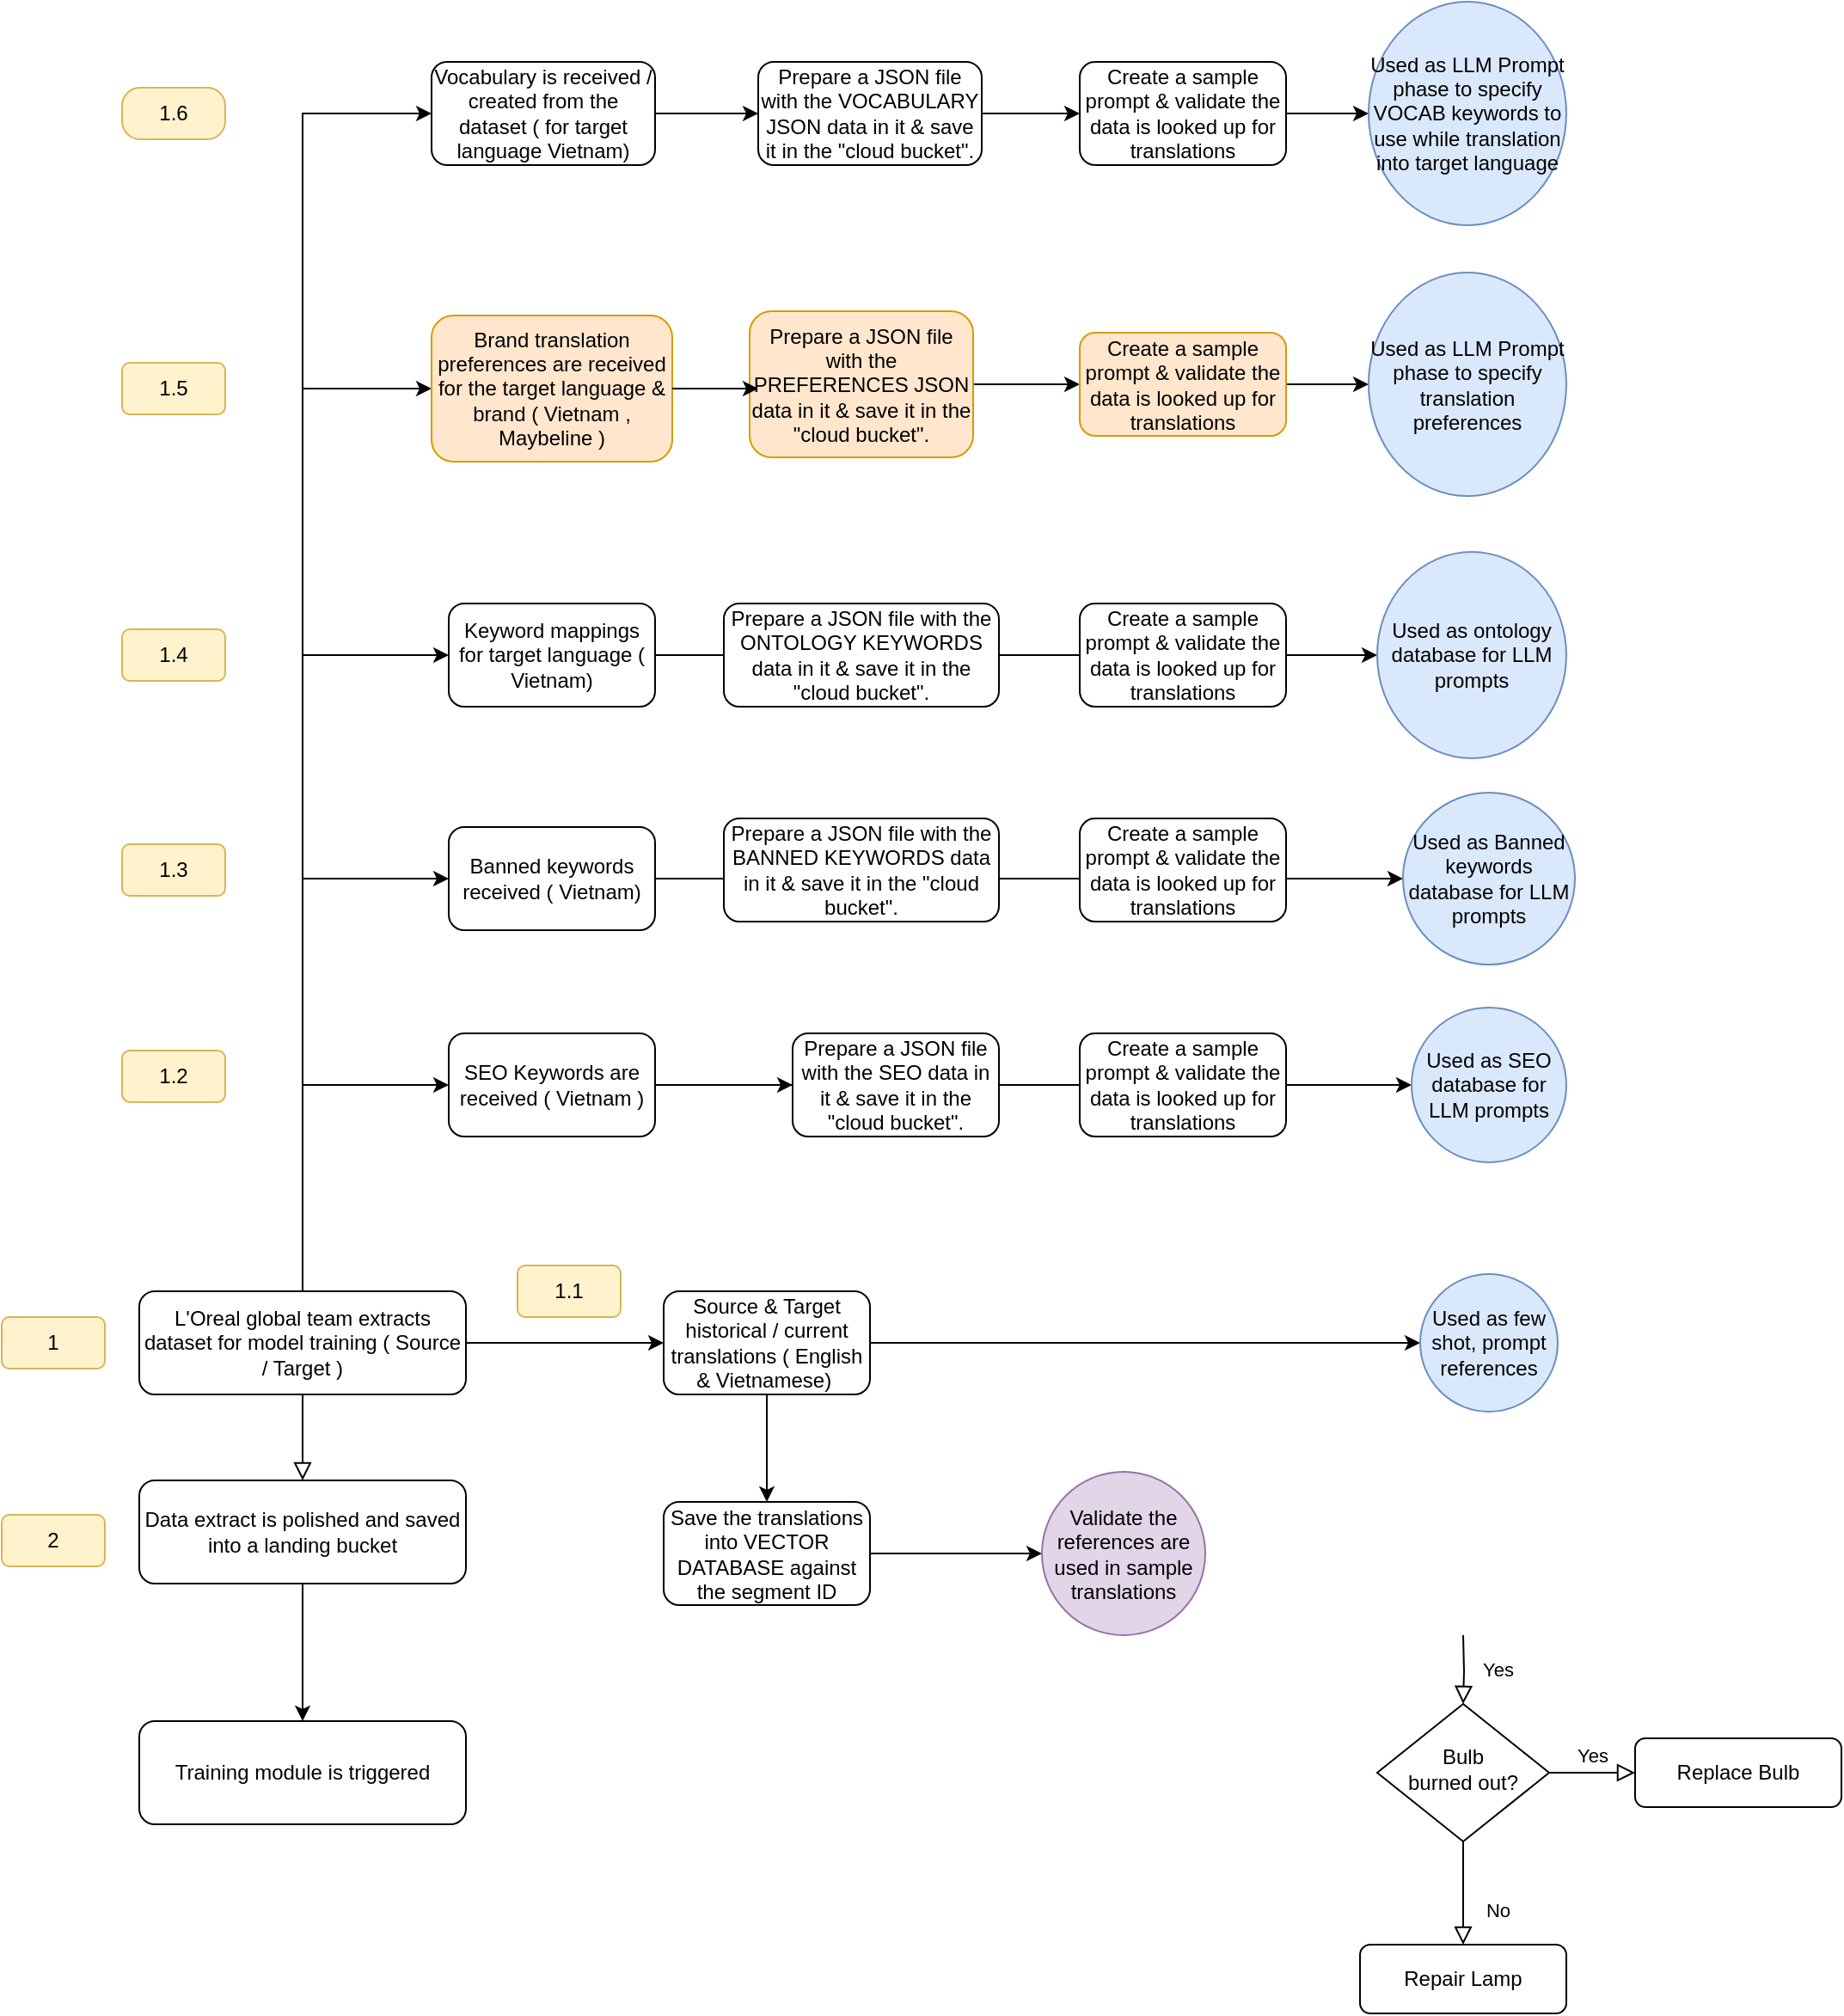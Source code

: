 <mxfile version="24.2.8" type="github">
  <diagram id="C5RBs43oDa-KdzZeNtuy" name="Pre Translation">
    <mxGraphModel dx="1283" dy="1913" grid="1" gridSize="10" guides="1" tooltips="1" connect="1" arrows="1" fold="1" page="1" pageScale="1" pageWidth="827" pageHeight="1169" math="0" shadow="0">
      <root>
        <mxCell id="WIyWlLk6GJQsqaUBKTNV-0" />
        <mxCell id="WIyWlLk6GJQsqaUBKTNV-1" parent="WIyWlLk6GJQsqaUBKTNV-0" />
        <mxCell id="WIyWlLk6GJQsqaUBKTNV-2" value="" style="rounded=0;html=1;jettySize=auto;orthogonalLoop=1;fontSize=11;endArrow=block;endFill=0;endSize=8;strokeWidth=1;shadow=0;labelBackgroundColor=none;edgeStyle=orthogonalEdgeStyle;entryX=0.5;entryY=0;entryDx=0;entryDy=0;" parent="WIyWlLk6GJQsqaUBKTNV-1" source="WIyWlLk6GJQsqaUBKTNV-3" target="P1X8gdGfX_AeE12FRYum-0" edge="1">
          <mxGeometry relative="1" as="geometry">
            <mxPoint x="220" y="170" as="targetPoint" />
          </mxGeometry>
        </mxCell>
        <mxCell id="P1X8gdGfX_AeE12FRYum-4" value="" style="edgeStyle=orthogonalEdgeStyle;rounded=0;orthogonalLoop=1;jettySize=auto;html=1;" edge="1" parent="WIyWlLk6GJQsqaUBKTNV-1" source="WIyWlLk6GJQsqaUBKTNV-3" target="P1X8gdGfX_AeE12FRYum-3">
          <mxGeometry relative="1" as="geometry" />
        </mxCell>
        <mxCell id="P1X8gdGfX_AeE12FRYum-12" value="" style="edgeStyle=orthogonalEdgeStyle;rounded=0;orthogonalLoop=1;jettySize=auto;html=1;entryX=0;entryY=0.5;entryDx=0;entryDy=0;" edge="1" parent="WIyWlLk6GJQsqaUBKTNV-1" source="WIyWlLk6GJQsqaUBKTNV-3" target="P1X8gdGfX_AeE12FRYum-11">
          <mxGeometry relative="1" as="geometry" />
        </mxCell>
        <mxCell id="P1X8gdGfX_AeE12FRYum-16" value="" style="edgeStyle=orthogonalEdgeStyle;rounded=0;orthogonalLoop=1;jettySize=auto;html=1;entryX=0;entryY=0.5;entryDx=0;entryDy=0;" edge="1" parent="WIyWlLk6GJQsqaUBKTNV-1" source="WIyWlLk6GJQsqaUBKTNV-3" target="P1X8gdGfX_AeE12FRYum-15">
          <mxGeometry relative="1" as="geometry" />
        </mxCell>
        <mxCell id="P1X8gdGfX_AeE12FRYum-20" value="" style="edgeStyle=orthogonalEdgeStyle;rounded=0;orthogonalLoop=1;jettySize=auto;html=1;entryX=0;entryY=0.5;entryDx=0;entryDy=0;" edge="1" parent="WIyWlLk6GJQsqaUBKTNV-1" source="WIyWlLk6GJQsqaUBKTNV-3" target="P1X8gdGfX_AeE12FRYum-19">
          <mxGeometry relative="1" as="geometry" />
        </mxCell>
        <mxCell id="P1X8gdGfX_AeE12FRYum-24" value="" style="edgeStyle=orthogonalEdgeStyle;rounded=0;orthogonalLoop=1;jettySize=auto;html=1;entryX=0;entryY=0.5;entryDx=0;entryDy=0;" edge="1" parent="WIyWlLk6GJQsqaUBKTNV-1" source="WIyWlLk6GJQsqaUBKTNV-3" target="P1X8gdGfX_AeE12FRYum-23">
          <mxGeometry relative="1" as="geometry" />
        </mxCell>
        <mxCell id="P1X8gdGfX_AeE12FRYum-56" style="edgeStyle=orthogonalEdgeStyle;rounded=0;orthogonalLoop=1;jettySize=auto;html=1;entryX=0;entryY=0.5;entryDx=0;entryDy=0;" edge="1" parent="WIyWlLk6GJQsqaUBKTNV-1" source="WIyWlLk6GJQsqaUBKTNV-3" target="P1X8gdGfX_AeE12FRYum-49">
          <mxGeometry relative="1" as="geometry" />
        </mxCell>
        <mxCell id="WIyWlLk6GJQsqaUBKTNV-3" value="L&#39;Oreal global team extracts dataset for model training ( Source / Target )" style="rounded=1;whiteSpace=wrap;html=1;fontSize=12;glass=0;strokeWidth=1;shadow=0;" parent="WIyWlLk6GJQsqaUBKTNV-1" vertex="1">
          <mxGeometry x="160" y="60" width="190" height="60" as="geometry" />
        </mxCell>
        <mxCell id="WIyWlLk6GJQsqaUBKTNV-4" value="Yes" style="rounded=0;html=1;jettySize=auto;orthogonalLoop=1;fontSize=11;endArrow=block;endFill=0;endSize=8;strokeWidth=1;shadow=0;labelBackgroundColor=none;edgeStyle=orthogonalEdgeStyle;" parent="WIyWlLk6GJQsqaUBKTNV-1" target="WIyWlLk6GJQsqaUBKTNV-10" edge="1">
          <mxGeometry y="20" relative="1" as="geometry">
            <mxPoint as="offset" />
            <mxPoint x="930" y="260" as="sourcePoint" />
          </mxGeometry>
        </mxCell>
        <mxCell id="WIyWlLk6GJQsqaUBKTNV-8" value="No" style="rounded=0;html=1;jettySize=auto;orthogonalLoop=1;fontSize=11;endArrow=block;endFill=0;endSize=8;strokeWidth=1;shadow=0;labelBackgroundColor=none;edgeStyle=orthogonalEdgeStyle;" parent="WIyWlLk6GJQsqaUBKTNV-1" source="WIyWlLk6GJQsqaUBKTNV-10" target="WIyWlLk6GJQsqaUBKTNV-11" edge="1">
          <mxGeometry x="0.333" y="20" relative="1" as="geometry">
            <mxPoint as="offset" />
          </mxGeometry>
        </mxCell>
        <mxCell id="WIyWlLk6GJQsqaUBKTNV-9" value="Yes" style="edgeStyle=orthogonalEdgeStyle;rounded=0;html=1;jettySize=auto;orthogonalLoop=1;fontSize=11;endArrow=block;endFill=0;endSize=8;strokeWidth=1;shadow=0;labelBackgroundColor=none;" parent="WIyWlLk6GJQsqaUBKTNV-1" source="WIyWlLk6GJQsqaUBKTNV-10" target="WIyWlLk6GJQsqaUBKTNV-12" edge="1">
          <mxGeometry y="10" relative="1" as="geometry">
            <mxPoint as="offset" />
          </mxGeometry>
        </mxCell>
        <mxCell id="WIyWlLk6GJQsqaUBKTNV-10" value="Bulb&lt;br&gt;burned out?" style="rhombus;whiteSpace=wrap;html=1;shadow=0;fontFamily=Helvetica;fontSize=12;align=center;strokeWidth=1;spacing=6;spacingTop=-4;" parent="WIyWlLk6GJQsqaUBKTNV-1" vertex="1">
          <mxGeometry x="880" y="300" width="100" height="80" as="geometry" />
        </mxCell>
        <mxCell id="WIyWlLk6GJQsqaUBKTNV-11" value="Repair Lamp" style="rounded=1;whiteSpace=wrap;html=1;fontSize=12;glass=0;strokeWidth=1;shadow=0;" parent="WIyWlLk6GJQsqaUBKTNV-1" vertex="1">
          <mxGeometry x="870" y="440" width="120" height="40" as="geometry" />
        </mxCell>
        <mxCell id="WIyWlLk6GJQsqaUBKTNV-12" value="Replace Bulb" style="rounded=1;whiteSpace=wrap;html=1;fontSize=12;glass=0;strokeWidth=1;shadow=0;" parent="WIyWlLk6GJQsqaUBKTNV-1" vertex="1">
          <mxGeometry x="1030" y="320" width="120" height="40" as="geometry" />
        </mxCell>
        <mxCell id="P1X8gdGfX_AeE12FRYum-2" value="" style="edgeStyle=orthogonalEdgeStyle;rounded=0;orthogonalLoop=1;jettySize=auto;html=1;" edge="1" parent="WIyWlLk6GJQsqaUBKTNV-1" source="P1X8gdGfX_AeE12FRYum-0" target="P1X8gdGfX_AeE12FRYum-1">
          <mxGeometry relative="1" as="geometry" />
        </mxCell>
        <mxCell id="P1X8gdGfX_AeE12FRYum-0" value="Data extract is polished and saved into a landing bucket" style="rounded=1;whiteSpace=wrap;html=1;" vertex="1" parent="WIyWlLk6GJQsqaUBKTNV-1">
          <mxGeometry x="160" y="170" width="190" height="60" as="geometry" />
        </mxCell>
        <mxCell id="P1X8gdGfX_AeE12FRYum-1" value="Training module is triggered" style="whiteSpace=wrap;html=1;rounded=1;" vertex="1" parent="WIyWlLk6GJQsqaUBKTNV-1">
          <mxGeometry x="160" y="310" width="190" height="60" as="geometry" />
        </mxCell>
        <mxCell id="P1X8gdGfX_AeE12FRYum-8" value="" style="edgeStyle=orthogonalEdgeStyle;rounded=0;orthogonalLoop=1;jettySize=auto;html=1;" edge="1" parent="WIyWlLk6GJQsqaUBKTNV-1" source="P1X8gdGfX_AeE12FRYum-3" target="P1X8gdGfX_AeE12FRYum-7">
          <mxGeometry relative="1" as="geometry" />
        </mxCell>
        <mxCell id="P1X8gdGfX_AeE12FRYum-35" value="" style="edgeStyle=orthogonalEdgeStyle;rounded=0;orthogonalLoop=1;jettySize=auto;html=1;" edge="1" parent="WIyWlLk6GJQsqaUBKTNV-1" source="P1X8gdGfX_AeE12FRYum-3" target="P1X8gdGfX_AeE12FRYum-34">
          <mxGeometry relative="1" as="geometry" />
        </mxCell>
        <mxCell id="P1X8gdGfX_AeE12FRYum-3" value="Source &amp;amp; Target historical / current translations ( English &amp;amp; Vietnamese)&amp;nbsp;" style="whiteSpace=wrap;html=1;rounded=1;glass=0;strokeWidth=1;shadow=0;" vertex="1" parent="WIyWlLk6GJQsqaUBKTNV-1">
          <mxGeometry x="465" y="60" width="120" height="60" as="geometry" />
        </mxCell>
        <mxCell id="P1X8gdGfX_AeE12FRYum-7" value="Used as few shot, prompt references" style="ellipse;whiteSpace=wrap;html=1;rounded=1;glass=0;strokeWidth=1;shadow=0;fillColor=#dae8fc;strokeColor=#6c8ebf;" vertex="1" parent="WIyWlLk6GJQsqaUBKTNV-1">
          <mxGeometry x="905" y="50" width="80" height="80" as="geometry" />
        </mxCell>
        <mxCell id="P1X8gdGfX_AeE12FRYum-14" value="" style="edgeStyle=orthogonalEdgeStyle;rounded=0;orthogonalLoop=1;jettySize=auto;html=1;" edge="1" parent="WIyWlLk6GJQsqaUBKTNV-1" source="P1X8gdGfX_AeE12FRYum-11" target="P1X8gdGfX_AeE12FRYum-13">
          <mxGeometry relative="1" as="geometry" />
        </mxCell>
        <mxCell id="P1X8gdGfX_AeE12FRYum-39" value="" style="edgeStyle=orthogonalEdgeStyle;rounded=0;orthogonalLoop=1;jettySize=auto;html=1;" edge="1" parent="WIyWlLk6GJQsqaUBKTNV-1" source="P1X8gdGfX_AeE12FRYum-11" target="P1X8gdGfX_AeE12FRYum-38">
          <mxGeometry relative="1" as="geometry" />
        </mxCell>
        <mxCell id="P1X8gdGfX_AeE12FRYum-11" value="SEO Keywords are received ( Vietnam )" style="whiteSpace=wrap;html=1;rounded=1;glass=0;strokeWidth=1;shadow=0;" vertex="1" parent="WIyWlLk6GJQsqaUBKTNV-1">
          <mxGeometry x="340" y="-90" width="120" height="60" as="geometry" />
        </mxCell>
        <mxCell id="P1X8gdGfX_AeE12FRYum-13" value="Used as SEO database for LLM prompts" style="ellipse;whiteSpace=wrap;html=1;rounded=1;glass=0;strokeWidth=1;shadow=0;fillColor=#dae8fc;strokeColor=#6c8ebf;" vertex="1" parent="WIyWlLk6GJQsqaUBKTNV-1">
          <mxGeometry x="900" y="-105" width="90" height="90" as="geometry" />
        </mxCell>
        <mxCell id="P1X8gdGfX_AeE12FRYum-18" value="" style="edgeStyle=orthogonalEdgeStyle;rounded=0;orthogonalLoop=1;jettySize=auto;html=1;" edge="1" parent="WIyWlLk6GJQsqaUBKTNV-1" source="P1X8gdGfX_AeE12FRYum-15" target="P1X8gdGfX_AeE12FRYum-17">
          <mxGeometry relative="1" as="geometry" />
        </mxCell>
        <mxCell id="P1X8gdGfX_AeE12FRYum-15" value="Banned keywords received ( Vietnam)" style="whiteSpace=wrap;html=1;rounded=1;glass=0;strokeWidth=1;shadow=0;" vertex="1" parent="WIyWlLk6GJQsqaUBKTNV-1">
          <mxGeometry x="340" y="-210" width="120" height="60" as="geometry" />
        </mxCell>
        <mxCell id="P1X8gdGfX_AeE12FRYum-17" value="Used as Banned keywords database for LLM prompts" style="ellipse;whiteSpace=wrap;html=1;rounded=1;glass=0;strokeWidth=1;shadow=0;fillColor=#dae8fc;strokeColor=#6c8ebf;" vertex="1" parent="WIyWlLk6GJQsqaUBKTNV-1">
          <mxGeometry x="895" y="-230" width="100" height="100" as="geometry" />
        </mxCell>
        <mxCell id="P1X8gdGfX_AeE12FRYum-22" value="" style="edgeStyle=orthogonalEdgeStyle;rounded=0;orthogonalLoop=1;jettySize=auto;html=1;" edge="1" parent="WIyWlLk6GJQsqaUBKTNV-1" source="P1X8gdGfX_AeE12FRYum-19" target="P1X8gdGfX_AeE12FRYum-21">
          <mxGeometry relative="1" as="geometry" />
        </mxCell>
        <mxCell id="P1X8gdGfX_AeE12FRYum-19" value="Keyword mappings for target language ( Vietnam)" style="whiteSpace=wrap;html=1;rounded=1;glass=0;strokeWidth=1;shadow=0;" vertex="1" parent="WIyWlLk6GJQsqaUBKTNV-1">
          <mxGeometry x="340" y="-340" width="120" height="60" as="geometry" />
        </mxCell>
        <mxCell id="P1X8gdGfX_AeE12FRYum-21" value="Used as ontology database for LLM prompts" style="ellipse;whiteSpace=wrap;html=1;rounded=1;glass=0;strokeWidth=1;shadow=0;fillColor=#dae8fc;strokeColor=#6c8ebf;" vertex="1" parent="WIyWlLk6GJQsqaUBKTNV-1">
          <mxGeometry x="880" y="-370" width="110" height="120" as="geometry" />
        </mxCell>
        <mxCell id="P1X8gdGfX_AeE12FRYum-26" value="" style="edgeStyle=orthogonalEdgeStyle;rounded=0;orthogonalLoop=1;jettySize=auto;html=1;" edge="1" parent="WIyWlLk6GJQsqaUBKTNV-1" source="P1X8gdGfX_AeE12FRYum-46" target="P1X8gdGfX_AeE12FRYum-25">
          <mxGeometry relative="1" as="geometry" />
        </mxCell>
        <mxCell id="P1X8gdGfX_AeE12FRYum-23" value="Vocabulary is received / created from the dataset ( for target language Vietnam)" style="whiteSpace=wrap;html=1;rounded=1;glass=0;strokeWidth=1;shadow=0;" vertex="1" parent="WIyWlLk6GJQsqaUBKTNV-1">
          <mxGeometry x="330" y="-655" width="130" height="60" as="geometry" />
        </mxCell>
        <mxCell id="P1X8gdGfX_AeE12FRYum-25" value="Used as LLM Prompt phase to specify VOCAB keywords to use while translation into target language" style="ellipse;whiteSpace=wrap;html=1;rounded=1;glass=0;strokeWidth=1;shadow=0;fillColor=#dae8fc;strokeColor=#6c8ebf;" vertex="1" parent="WIyWlLk6GJQsqaUBKTNV-1">
          <mxGeometry x="875" y="-690" width="115" height="130" as="geometry" />
        </mxCell>
        <mxCell id="P1X8gdGfX_AeE12FRYum-27" value="1" style="text;html=1;align=center;verticalAlign=middle;whiteSpace=wrap;rounded=1;fillColor=#fff2cc;strokeColor=#d6b656;" vertex="1" parent="WIyWlLk6GJQsqaUBKTNV-1">
          <mxGeometry x="80" y="75" width="60" height="30" as="geometry" />
        </mxCell>
        <mxCell id="P1X8gdGfX_AeE12FRYum-28" value="1.2" style="text;html=1;align=center;verticalAlign=middle;whiteSpace=wrap;rounded=1;fillColor=#fff2cc;strokeColor=#d6b656;" vertex="1" parent="WIyWlLk6GJQsqaUBKTNV-1">
          <mxGeometry x="150" y="-80" width="60" height="30" as="geometry" />
        </mxCell>
        <mxCell id="P1X8gdGfX_AeE12FRYum-29" value="1.3" style="text;html=1;align=center;verticalAlign=middle;whiteSpace=wrap;rounded=1;fillColor=#fff2cc;strokeColor=#d6b656;" vertex="1" parent="WIyWlLk6GJQsqaUBKTNV-1">
          <mxGeometry x="150" y="-200" width="60" height="30" as="geometry" />
        </mxCell>
        <mxCell id="P1X8gdGfX_AeE12FRYum-30" value="1.4" style="text;html=1;align=center;verticalAlign=middle;whiteSpace=wrap;rounded=1;fillColor=#fff2cc;strokeColor=#d6b656;" vertex="1" parent="WIyWlLk6GJQsqaUBKTNV-1">
          <mxGeometry x="150" y="-325" width="60" height="30" as="geometry" />
        </mxCell>
        <mxCell id="P1X8gdGfX_AeE12FRYum-31" value="1.5" style="text;html=1;align=center;verticalAlign=middle;whiteSpace=wrap;rounded=1;fillColor=#fff2cc;strokeColor=#d6b656;" vertex="1" parent="WIyWlLk6GJQsqaUBKTNV-1">
          <mxGeometry x="150" y="-480" width="60" height="30" as="geometry" />
        </mxCell>
        <mxCell id="P1X8gdGfX_AeE12FRYum-32" value="2" style="text;html=1;align=center;verticalAlign=middle;whiteSpace=wrap;rounded=1;fillColor=#fff2cc;strokeColor=#d6b656;" vertex="1" parent="WIyWlLk6GJQsqaUBKTNV-1">
          <mxGeometry x="80" y="190" width="60" height="30" as="geometry" />
        </mxCell>
        <mxCell id="P1X8gdGfX_AeE12FRYum-33" value="1.1" style="text;html=1;align=center;verticalAlign=middle;whiteSpace=wrap;rounded=1;fillColor=#fff2cc;strokeColor=#d6b656;" vertex="1" parent="WIyWlLk6GJQsqaUBKTNV-1">
          <mxGeometry x="380" y="45" width="60" height="30" as="geometry" />
        </mxCell>
        <mxCell id="P1X8gdGfX_AeE12FRYum-37" value="" style="edgeStyle=orthogonalEdgeStyle;rounded=0;orthogonalLoop=1;jettySize=auto;html=1;" edge="1" parent="WIyWlLk6GJQsqaUBKTNV-1" source="P1X8gdGfX_AeE12FRYum-34" target="P1X8gdGfX_AeE12FRYum-36">
          <mxGeometry relative="1" as="geometry" />
        </mxCell>
        <mxCell id="P1X8gdGfX_AeE12FRYum-34" value="Save the translations into VECTOR DATABASE against the segment ID" style="whiteSpace=wrap;html=1;rounded=1;glass=0;strokeWidth=1;shadow=0;" vertex="1" parent="WIyWlLk6GJQsqaUBKTNV-1">
          <mxGeometry x="465" y="182.5" width="120" height="60" as="geometry" />
        </mxCell>
        <mxCell id="P1X8gdGfX_AeE12FRYum-36" value="Validate the references are used in sample translations" style="ellipse;whiteSpace=wrap;html=1;rounded=1;glass=0;strokeWidth=1;shadow=0;fillColor=#e1d5e7;strokeColor=#9673a6;" vertex="1" parent="WIyWlLk6GJQsqaUBKTNV-1">
          <mxGeometry x="685" y="165" width="95" height="95" as="geometry" />
        </mxCell>
        <mxCell id="P1X8gdGfX_AeE12FRYum-38" value="Prepare a JSON file with the SEO data in it &amp;amp; save it in the &quot;cloud bucket&quot;." style="whiteSpace=wrap;html=1;rounded=1;glass=0;strokeWidth=1;shadow=0;" vertex="1" parent="WIyWlLk6GJQsqaUBKTNV-1">
          <mxGeometry x="540" y="-90" width="120" height="60" as="geometry" />
        </mxCell>
        <mxCell id="P1X8gdGfX_AeE12FRYum-40" value="Create a sample prompt &amp;amp; validate the data is looked up for translations" style="whiteSpace=wrap;html=1;rounded=1;glass=0;strokeWidth=1;shadow=0;" vertex="1" parent="WIyWlLk6GJQsqaUBKTNV-1">
          <mxGeometry x="707" y="-90" width="120" height="60" as="geometry" />
        </mxCell>
        <mxCell id="P1X8gdGfX_AeE12FRYum-41" value="Prepare a JSON file with the BANNED KEYWORDS data in it &amp;amp; save it in the &quot;cloud bucket&quot;." style="whiteSpace=wrap;html=1;rounded=1;glass=0;strokeWidth=1;shadow=0;" vertex="1" parent="WIyWlLk6GJQsqaUBKTNV-1">
          <mxGeometry x="500" y="-215" width="160" height="60" as="geometry" />
        </mxCell>
        <mxCell id="P1X8gdGfX_AeE12FRYum-42" value="Create a sample prompt &amp;amp; validate the data is looked up for translations" style="whiteSpace=wrap;html=1;rounded=1;glass=0;strokeWidth=1;shadow=0;" vertex="1" parent="WIyWlLk6GJQsqaUBKTNV-1">
          <mxGeometry x="707" y="-215" width="120" height="60" as="geometry" />
        </mxCell>
        <mxCell id="P1X8gdGfX_AeE12FRYum-43" value="Prepare a JSON file with the ONTOLOGY KEYWORDS data in it &amp;amp; save it in the &quot;cloud bucket&quot;." style="whiteSpace=wrap;html=1;rounded=1;glass=0;strokeWidth=1;shadow=0;" vertex="1" parent="WIyWlLk6GJQsqaUBKTNV-1">
          <mxGeometry x="500" y="-340" width="160" height="60" as="geometry" />
        </mxCell>
        <mxCell id="P1X8gdGfX_AeE12FRYum-44" value="Create a sample prompt &amp;amp; validate the data is looked up for translations" style="whiteSpace=wrap;html=1;rounded=1;glass=0;strokeWidth=1;shadow=0;" vertex="1" parent="WIyWlLk6GJQsqaUBKTNV-1">
          <mxGeometry x="707" y="-340" width="120" height="60" as="geometry" />
        </mxCell>
        <mxCell id="P1X8gdGfX_AeE12FRYum-55" style="edgeStyle=orthogonalEdgeStyle;rounded=0;orthogonalLoop=1;jettySize=auto;html=1;entryX=0;entryY=0.5;entryDx=0;entryDy=0;" edge="1" parent="WIyWlLk6GJQsqaUBKTNV-1" source="P1X8gdGfX_AeE12FRYum-45" target="P1X8gdGfX_AeE12FRYum-46">
          <mxGeometry relative="1" as="geometry" />
        </mxCell>
        <mxCell id="P1X8gdGfX_AeE12FRYum-45" value="Prepare a JSON file with the VOCABULARY JSON data in it &amp;amp; save it in the &quot;cloud bucket&quot;." style="whiteSpace=wrap;html=1;rounded=1;glass=0;strokeWidth=1;shadow=0;" vertex="1" parent="WIyWlLk6GJQsqaUBKTNV-1">
          <mxGeometry x="520" y="-655" width="130" height="60" as="geometry" />
        </mxCell>
        <mxCell id="P1X8gdGfX_AeE12FRYum-47" value="" style="edgeStyle=orthogonalEdgeStyle;rounded=0;orthogonalLoop=1;jettySize=auto;html=1;entryX=0;entryY=0.5;entryDx=0;entryDy=0;" edge="1" parent="WIyWlLk6GJQsqaUBKTNV-1" source="P1X8gdGfX_AeE12FRYum-23" target="P1X8gdGfX_AeE12FRYum-45">
          <mxGeometry relative="1" as="geometry">
            <mxPoint x="500" y="-625" as="sourcePoint" />
            <mxPoint x="875" y="-625" as="targetPoint" />
          </mxGeometry>
        </mxCell>
        <mxCell id="P1X8gdGfX_AeE12FRYum-46" value="Create a sample prompt &amp;amp; validate the data is looked up for translations" style="whiteSpace=wrap;html=1;rounded=1;glass=0;strokeWidth=1;shadow=0;" vertex="1" parent="WIyWlLk6GJQsqaUBKTNV-1">
          <mxGeometry x="707" y="-655" width="120" height="60" as="geometry" />
        </mxCell>
        <mxCell id="P1X8gdGfX_AeE12FRYum-48" value="" style="edgeStyle=orthogonalEdgeStyle;rounded=0;orthogonalLoop=1;jettySize=auto;html=1;" edge="1" source="P1X8gdGfX_AeE12FRYum-53" target="P1X8gdGfX_AeE12FRYum-50" parent="WIyWlLk6GJQsqaUBKTNV-1">
          <mxGeometry relative="1" as="geometry" />
        </mxCell>
        <mxCell id="P1X8gdGfX_AeE12FRYum-49" value="Brand translation preferences are received for the target language &amp;amp; brand ( Vietnam , Maybeline )" style="whiteSpace=wrap;html=1;rounded=1;glass=0;strokeWidth=1;shadow=0;fillColor=#ffe6cc;strokeColor=#d79b00;" vertex="1" parent="WIyWlLk6GJQsqaUBKTNV-1">
          <mxGeometry x="330" y="-507.5" width="140" height="85" as="geometry" />
        </mxCell>
        <mxCell id="P1X8gdGfX_AeE12FRYum-50" value="Used as LLM Prompt phase to specify translation preferences" style="ellipse;whiteSpace=wrap;html=1;rounded=1;glass=0;strokeWidth=1;shadow=0;fillColor=#dae8fc;strokeColor=#6c8ebf;" vertex="1" parent="WIyWlLk6GJQsqaUBKTNV-1">
          <mxGeometry x="875" y="-532.5" width="115" height="130" as="geometry" />
        </mxCell>
        <mxCell id="P1X8gdGfX_AeE12FRYum-57" style="edgeStyle=orthogonalEdgeStyle;rounded=0;orthogonalLoop=1;jettySize=auto;html=1;entryX=0;entryY=0.5;entryDx=0;entryDy=0;" edge="1" parent="WIyWlLk6GJQsqaUBKTNV-1" source="P1X8gdGfX_AeE12FRYum-51" target="P1X8gdGfX_AeE12FRYum-53">
          <mxGeometry relative="1" as="geometry" />
        </mxCell>
        <mxCell id="P1X8gdGfX_AeE12FRYum-51" value="Prepare a JSON file with the PREFERENCES JSON data in it &amp;amp; save it in the &quot;cloud bucket&quot;." style="whiteSpace=wrap;html=1;rounded=1;glass=0;strokeWidth=1;shadow=0;fillColor=#ffe6cc;strokeColor=#d79b00;" vertex="1" parent="WIyWlLk6GJQsqaUBKTNV-1">
          <mxGeometry x="515" y="-510" width="130" height="85" as="geometry" />
        </mxCell>
        <mxCell id="P1X8gdGfX_AeE12FRYum-52" value="" style="edgeStyle=orthogonalEdgeStyle;rounded=0;orthogonalLoop=1;jettySize=auto;html=1;" edge="1" source="P1X8gdGfX_AeE12FRYum-49" parent="WIyWlLk6GJQsqaUBKTNV-1">
          <mxGeometry relative="1" as="geometry">
            <mxPoint x="500" y="-465" as="sourcePoint" />
            <mxPoint x="520" y="-465" as="targetPoint" />
          </mxGeometry>
        </mxCell>
        <mxCell id="P1X8gdGfX_AeE12FRYum-53" value="Create a sample prompt &amp;amp; validate the data is looked up for translations" style="whiteSpace=wrap;html=1;rounded=1;glass=0;strokeWidth=1;shadow=0;fillColor=#ffe6cc;strokeColor=#d79b00;" vertex="1" parent="WIyWlLk6GJQsqaUBKTNV-1">
          <mxGeometry x="707" y="-497.5" width="120" height="60" as="geometry" />
        </mxCell>
        <mxCell id="P1X8gdGfX_AeE12FRYum-54" value="1.6" style="text;html=1;align=center;verticalAlign=middle;whiteSpace=wrap;rounded=1;fillColor=#fff2cc;strokeColor=#d6b656;arcSize=35;" vertex="1" parent="WIyWlLk6GJQsqaUBKTNV-1">
          <mxGeometry x="150" y="-640" width="60" height="30" as="geometry" />
        </mxCell>
      </root>
    </mxGraphModel>
  </diagram>
</mxfile>
